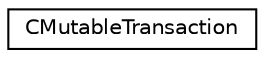 digraph "Graphical Class Hierarchy"
{
 // LATEX_PDF_SIZE
  edge [fontname="Helvetica",fontsize="10",labelfontname="Helvetica",labelfontsize="10"];
  node [fontname="Helvetica",fontsize="10",shape=record];
  rankdir="LR";
  Node0 [label="CMutableTransaction",height=0.2,width=0.4,color="black", fillcolor="white", style="filled",URL="$struct_c_mutable_transaction.html",tooltip=" "];
}
